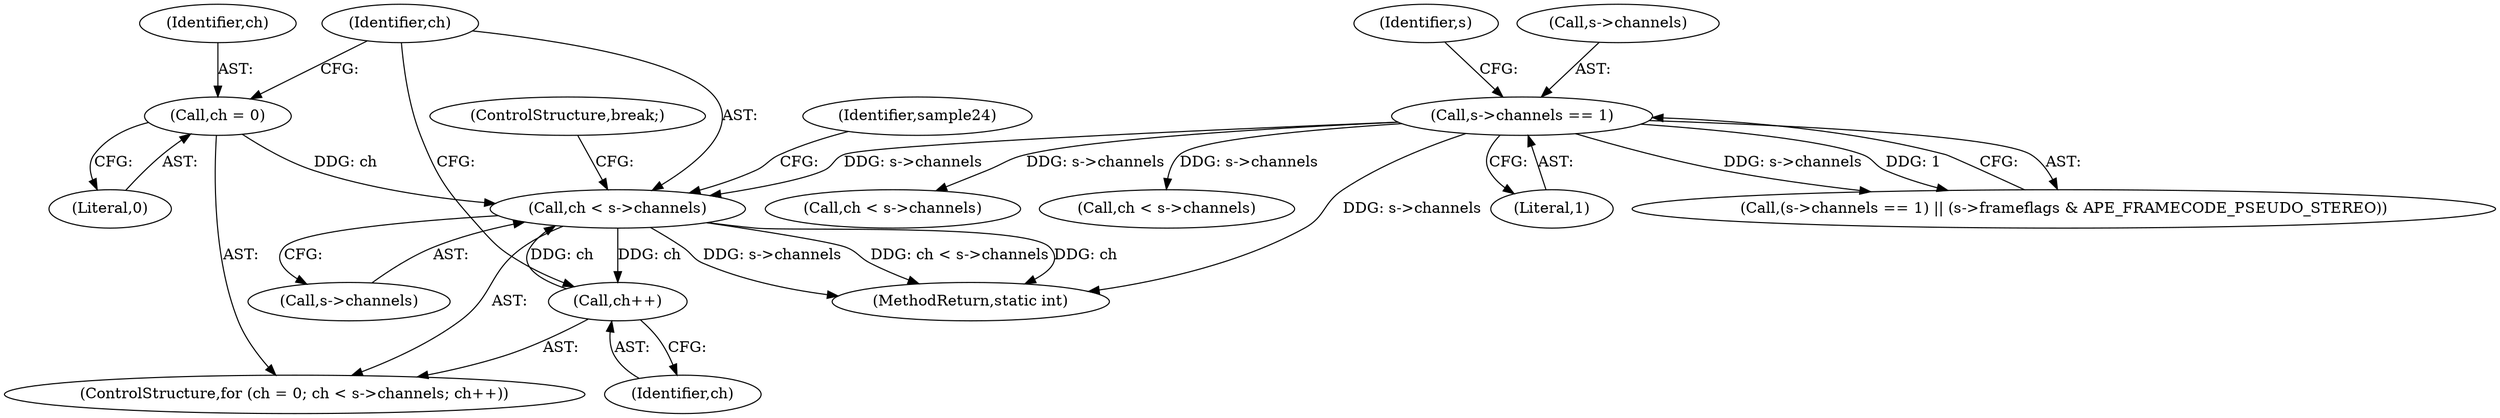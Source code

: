 digraph "0_FFmpeg_ba4beaf6149f7241c8bd85fe853318c2f6837ad0@pointer" {
"1000660" [label="(Call,ch < s->channels)"];
"1000657" [label="(Call,ch = 0)"];
"1000665" [label="(Call,ch++)"];
"1000660" [label="(Call,ch < s->channels)"];
"1000526" [label="(Call,s->channels == 1)"];
"1000665" [label="(Call,ch++)"];
"1000658" [label="(Identifier,ch)"];
"1000527" [label="(Call,s->channels)"];
"1000617" [label="(Call,ch < s->channels)"];
"1000669" [label="(Identifier,sample24)"];
"1000662" [label="(Call,s->channels)"];
"1000530" [label="(Literal,1)"];
"1000656" [label="(ControlStructure,for (ch = 0; ch < s->channels; ch++))"];
"1000719" [label="(MethodReturn,static int)"];
"1000657" [label="(Call,ch = 0)"];
"1000525" [label="(Call,(s->channels == 1) || (s->frameflags & APE_FRAMECODE_PSEUDO_STEREO))"];
"1000526" [label="(Call,s->channels == 1)"];
"1000666" [label="(Identifier,ch)"];
"1000533" [label="(Identifier,s)"];
"1000570" [label="(Call,ch < s->channels)"];
"1000699" [label="(ControlStructure,break;)"];
"1000659" [label="(Literal,0)"];
"1000661" [label="(Identifier,ch)"];
"1000660" [label="(Call,ch < s->channels)"];
"1000660" -> "1000656"  [label="AST: "];
"1000660" -> "1000662"  [label="CFG: "];
"1000661" -> "1000660"  [label="AST: "];
"1000662" -> "1000660"  [label="AST: "];
"1000669" -> "1000660"  [label="CFG: "];
"1000699" -> "1000660"  [label="CFG: "];
"1000660" -> "1000719"  [label="DDG: ch < s->channels"];
"1000660" -> "1000719"  [label="DDG: ch"];
"1000660" -> "1000719"  [label="DDG: s->channels"];
"1000657" -> "1000660"  [label="DDG: ch"];
"1000665" -> "1000660"  [label="DDG: ch"];
"1000526" -> "1000660"  [label="DDG: s->channels"];
"1000660" -> "1000665"  [label="DDG: ch"];
"1000657" -> "1000656"  [label="AST: "];
"1000657" -> "1000659"  [label="CFG: "];
"1000658" -> "1000657"  [label="AST: "];
"1000659" -> "1000657"  [label="AST: "];
"1000661" -> "1000657"  [label="CFG: "];
"1000665" -> "1000656"  [label="AST: "];
"1000665" -> "1000666"  [label="CFG: "];
"1000666" -> "1000665"  [label="AST: "];
"1000661" -> "1000665"  [label="CFG: "];
"1000526" -> "1000525"  [label="AST: "];
"1000526" -> "1000530"  [label="CFG: "];
"1000527" -> "1000526"  [label="AST: "];
"1000530" -> "1000526"  [label="AST: "];
"1000533" -> "1000526"  [label="CFG: "];
"1000525" -> "1000526"  [label="CFG: "];
"1000526" -> "1000719"  [label="DDG: s->channels"];
"1000526" -> "1000525"  [label="DDG: s->channels"];
"1000526" -> "1000525"  [label="DDG: 1"];
"1000526" -> "1000570"  [label="DDG: s->channels"];
"1000526" -> "1000617"  [label="DDG: s->channels"];
}
